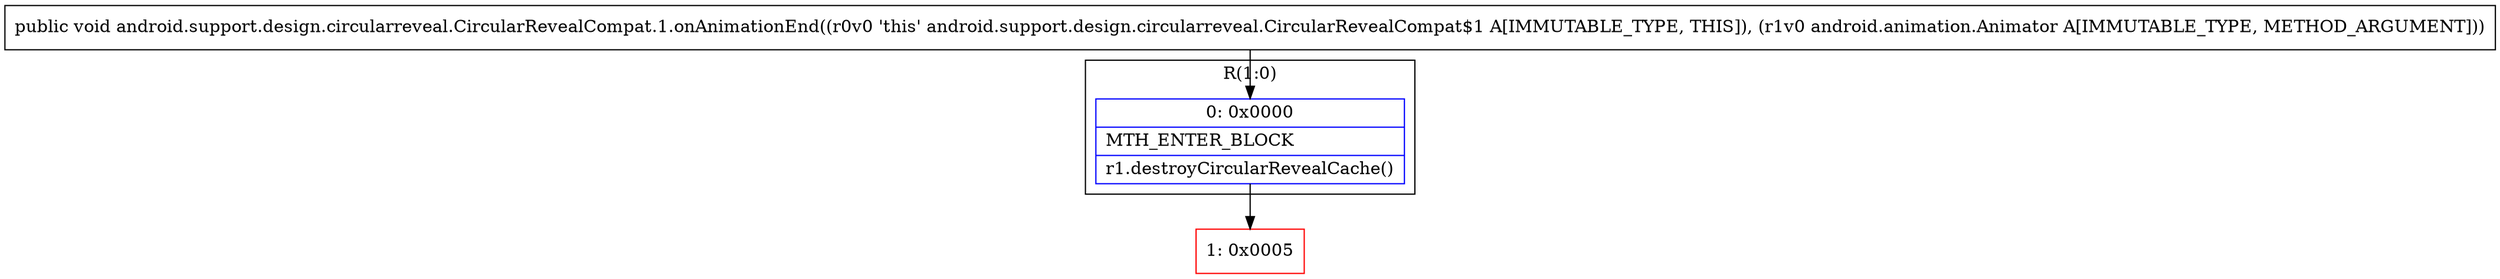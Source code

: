 digraph "CFG forandroid.support.design.circularreveal.CircularRevealCompat.1.onAnimationEnd(Landroid\/animation\/Animator;)V" {
subgraph cluster_Region_414099682 {
label = "R(1:0)";
node [shape=record,color=blue];
Node_0 [shape=record,label="{0\:\ 0x0000|MTH_ENTER_BLOCK\l|r1.destroyCircularRevealCache()\l}"];
}
Node_1 [shape=record,color=red,label="{1\:\ 0x0005}"];
MethodNode[shape=record,label="{public void android.support.design.circularreveal.CircularRevealCompat.1.onAnimationEnd((r0v0 'this' android.support.design.circularreveal.CircularRevealCompat$1 A[IMMUTABLE_TYPE, THIS]), (r1v0 android.animation.Animator A[IMMUTABLE_TYPE, METHOD_ARGUMENT])) }"];
MethodNode -> Node_0;
Node_0 -> Node_1;
}

